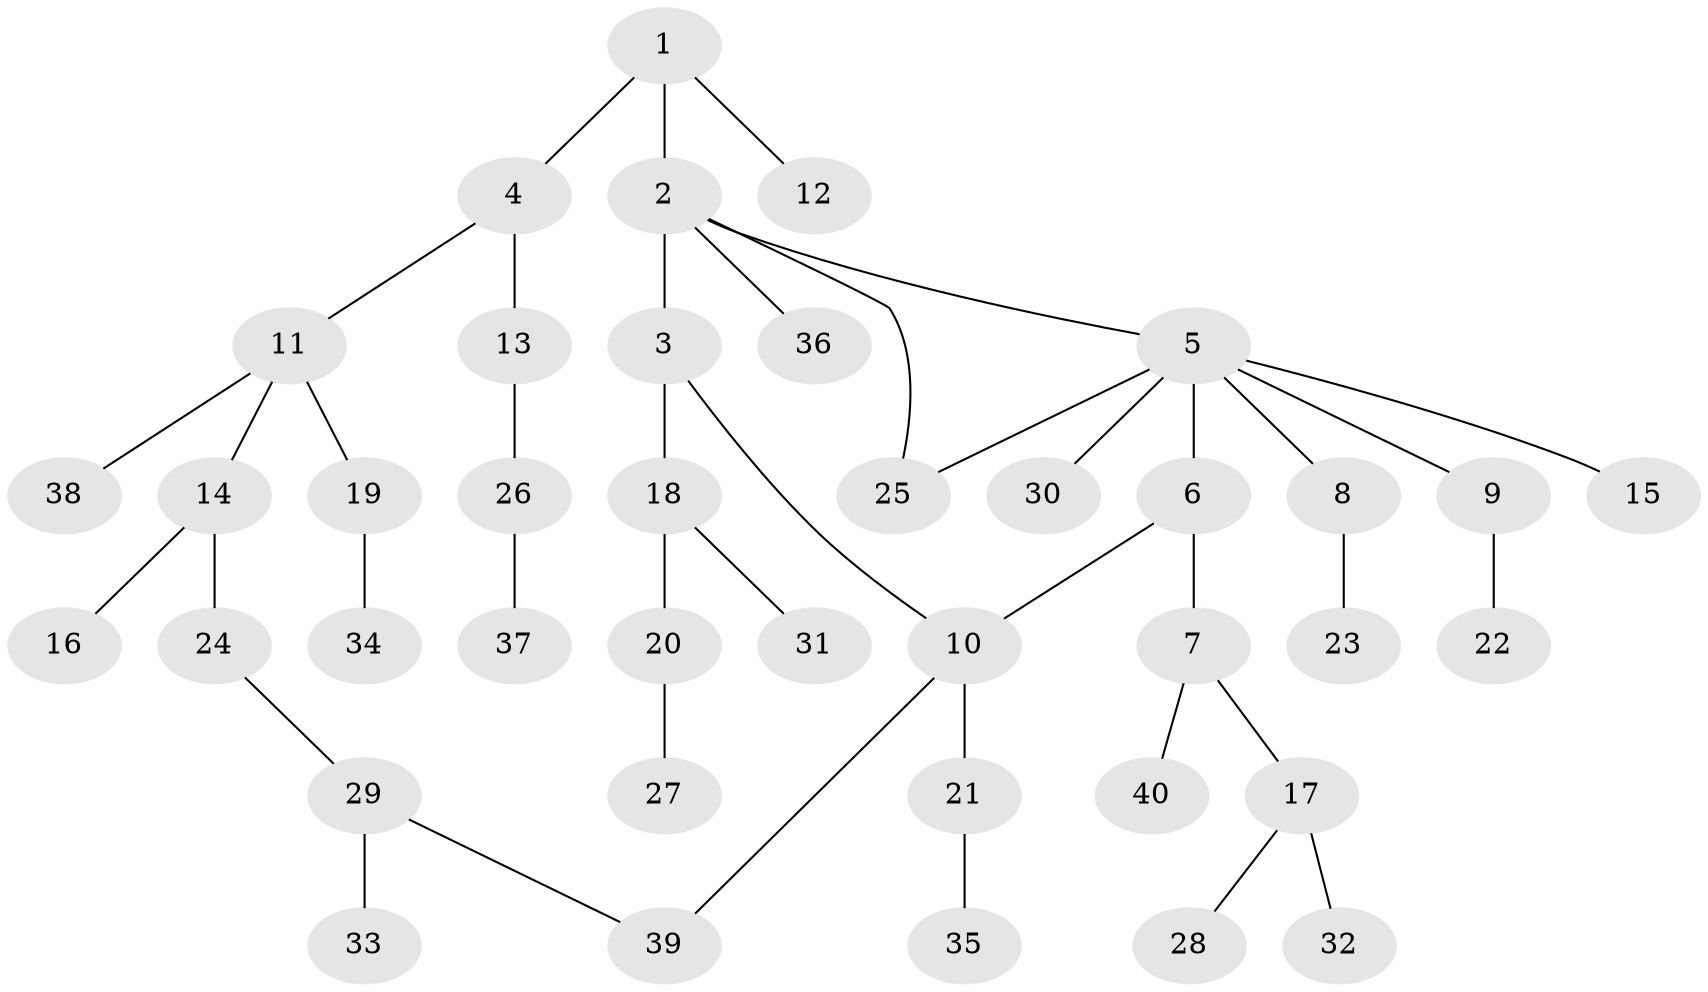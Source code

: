 // original degree distribution, {4: 0.13333333333333333, 8: 0.013333333333333334, 2: 0.22666666666666666, 6: 0.013333333333333334, 1: 0.49333333333333335, 3: 0.10666666666666667, 5: 0.013333333333333334}
// Generated by graph-tools (version 1.1) at 2025/34/03/09/25 02:34:29]
// undirected, 40 vertices, 42 edges
graph export_dot {
graph [start="1"]
  node [color=gray90,style=filled];
  1;
  2;
  3;
  4;
  5;
  6;
  7;
  8;
  9;
  10;
  11;
  12;
  13;
  14;
  15;
  16;
  17;
  18;
  19;
  20;
  21;
  22;
  23;
  24;
  25;
  26;
  27;
  28;
  29;
  30;
  31;
  32;
  33;
  34;
  35;
  36;
  37;
  38;
  39;
  40;
  1 -- 2 [weight=1.0];
  1 -- 4 [weight=1.0];
  1 -- 12 [weight=1.0];
  2 -- 3 [weight=3.0];
  2 -- 5 [weight=1.0];
  2 -- 25 [weight=1.0];
  2 -- 36 [weight=1.0];
  3 -- 10 [weight=1.0];
  3 -- 18 [weight=1.0];
  4 -- 11 [weight=1.0];
  4 -- 13 [weight=1.0];
  5 -- 6 [weight=1.0];
  5 -- 8 [weight=1.0];
  5 -- 9 [weight=1.0];
  5 -- 15 [weight=1.0];
  5 -- 25 [weight=1.0];
  5 -- 30 [weight=1.0];
  6 -- 7 [weight=1.0];
  6 -- 10 [weight=1.0];
  7 -- 17 [weight=1.0];
  7 -- 40 [weight=1.0];
  8 -- 23 [weight=1.0];
  9 -- 22 [weight=1.0];
  10 -- 21 [weight=1.0];
  10 -- 39 [weight=1.0];
  11 -- 14 [weight=1.0];
  11 -- 19 [weight=1.0];
  11 -- 38 [weight=1.0];
  13 -- 26 [weight=1.0];
  14 -- 16 [weight=1.0];
  14 -- 24 [weight=1.0];
  17 -- 28 [weight=1.0];
  17 -- 32 [weight=1.0];
  18 -- 20 [weight=2.0];
  18 -- 31 [weight=1.0];
  19 -- 34 [weight=2.0];
  20 -- 27 [weight=1.0];
  21 -- 35 [weight=1.0];
  24 -- 29 [weight=1.0];
  26 -- 37 [weight=1.0];
  29 -- 33 [weight=1.0];
  29 -- 39 [weight=1.0];
}
